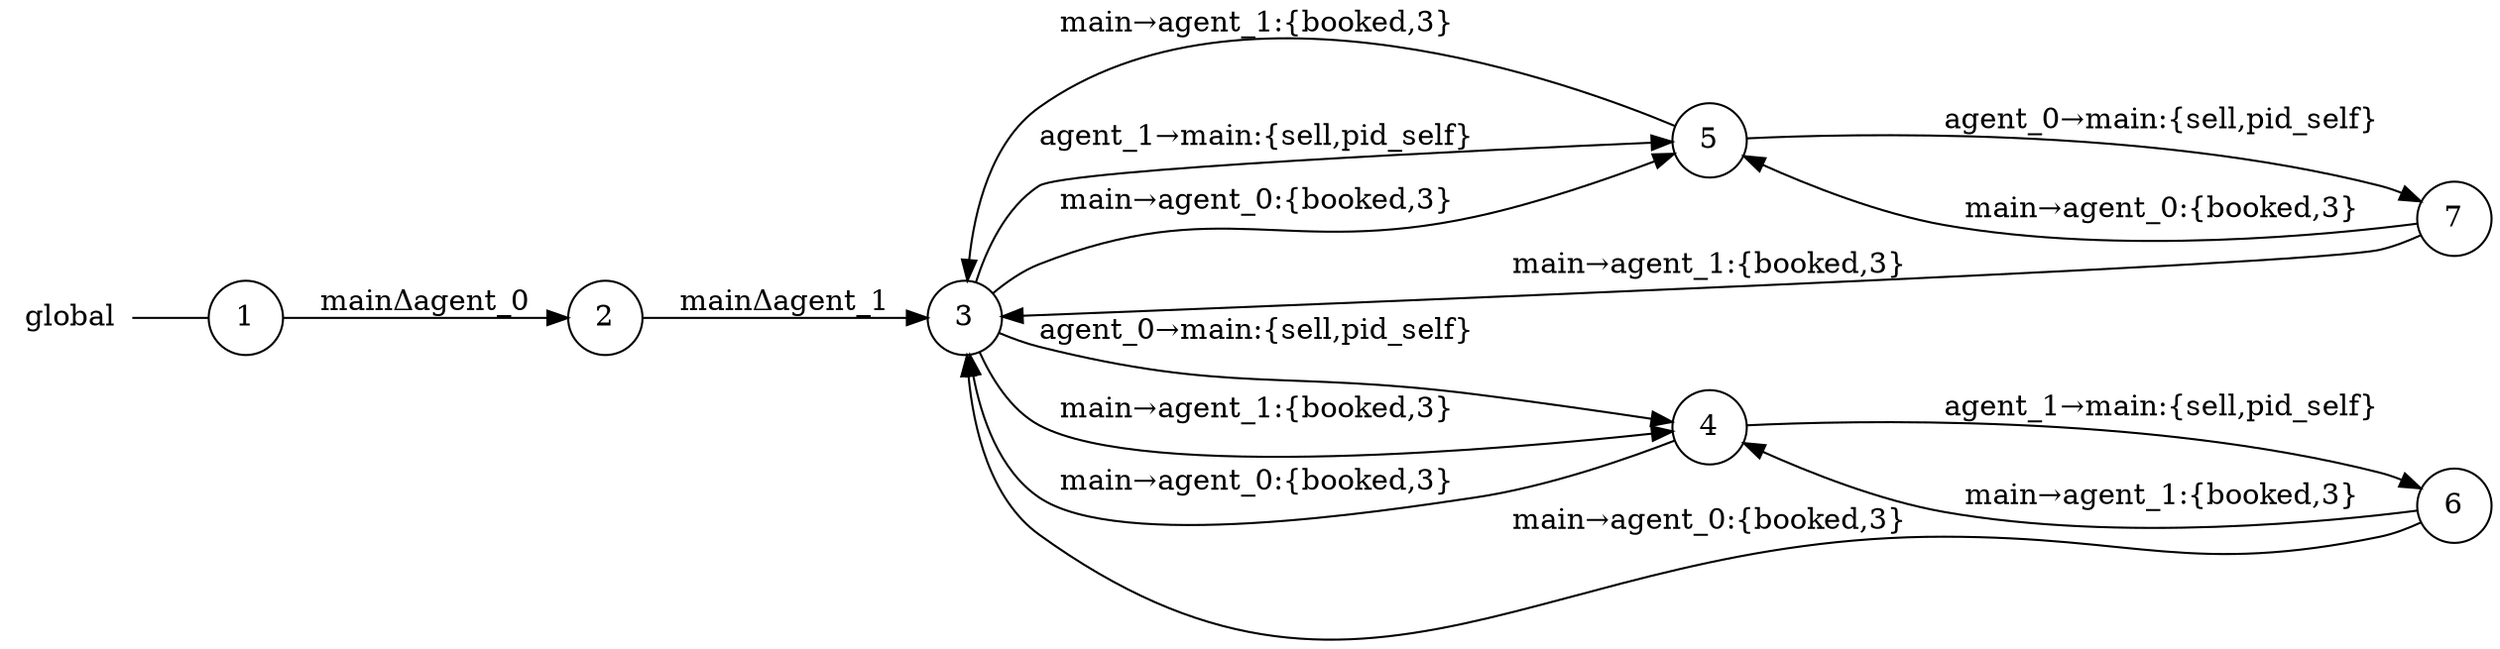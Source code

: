 digraph global {
	rankdir="LR";
	n_0 [label="global", shape="plaintext"];
	n_1 [id="5", shape=circle, label="5"];
	n_2 [id="6", shape=circle, label="6"];
	n_3 [id="1", shape=circle, label="1"];
	n_0 -> n_3 [arrowhead=none];
	n_4 [id="2", shape=circle, label="2"];
	n_5 [id="4", shape=circle, label="4"];
	n_6 [id="7", shape=circle, label="7"];
	n_7 [id="3", shape=circle, label="3"];

	n_1 -> n_7 [id="[$e|7]", label="main→agent_1:{booked,3}"];
	n_7 -> n_1 [id="[$e|13]", label="main→agent_0:{booked,3}"];
	n_3 -> n_4 [id="[$e|0]", label="mainΔagent_0"];
	n_4 -> n_7 [id="[$e|1]", label="mainΔagent_1"];
	n_7 -> n_5 [id="[$e|12]", label="main→agent_1:{booked,3}"];
	n_5 -> n_2 [id="[$e|4]", label="agent_1→main:{sell,pid_self}"];
	n_7 -> n_5 [id="[$e|2]", label="agent_0→main:{sell,pid_self}"];
	n_2 -> n_5 [id="[$e|9]", label="main→agent_1:{booked,3}"];
	n_6 -> n_7 [id="[$e|11]", label="main→agent_1:{booked,3}"];
	n_2 -> n_7 [id="[$e|8]", label="main→agent_0:{booked,3}"];
	n_7 -> n_1 [id="[$e|3]", label="agent_1→main:{sell,pid_self}"];
	n_1 -> n_6 [id="[$e|6]", label="agent_0→main:{sell,pid_self}"];
	n_5 -> n_7 [id="[$e|5]", label="main→agent_0:{booked,3}"];
	n_6 -> n_1 [id="[$e|10]", label="main→agent_0:{booked,3}"];
}
